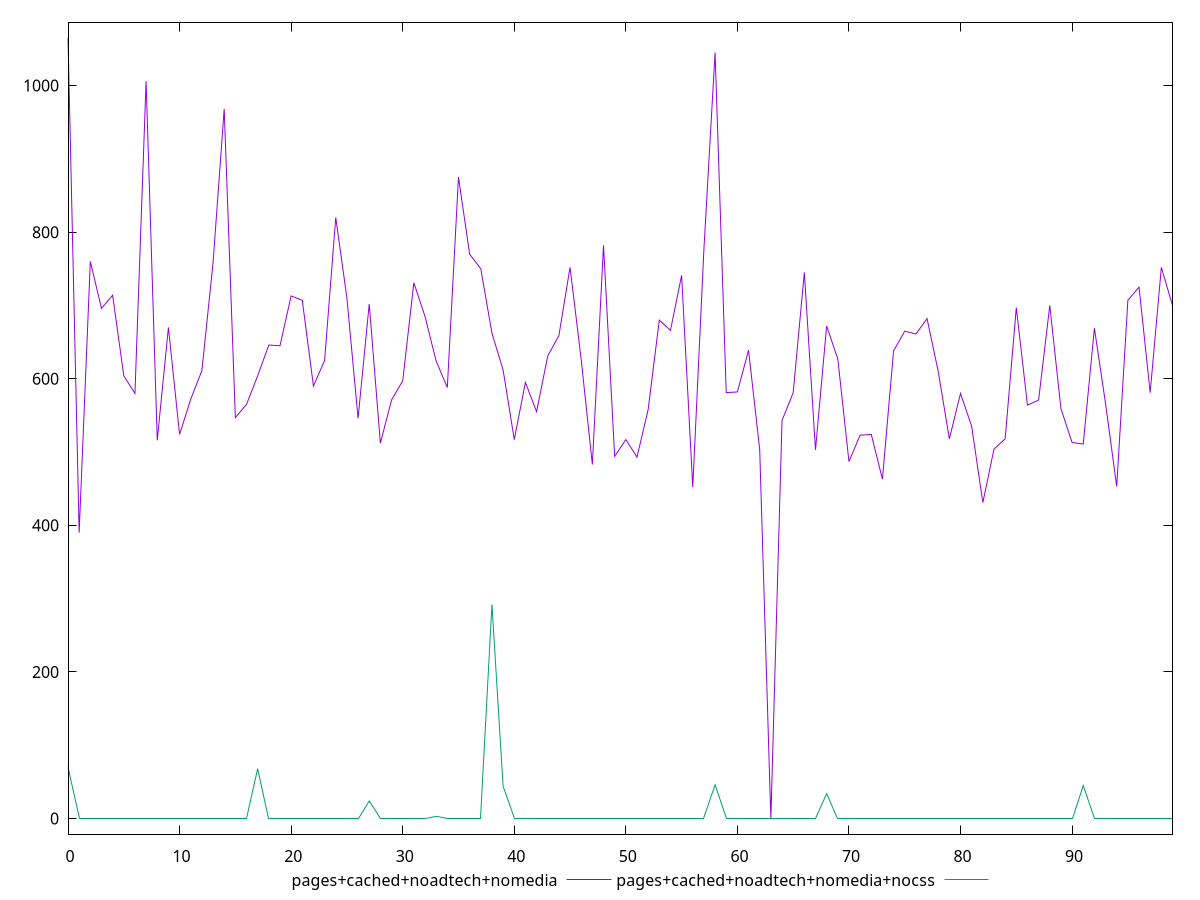 reset

$pagesCachedNoadtechNomedia <<EOF
0 1065
1 390
2 760
3 696
4 714
5 604
6 580
7 1006
8 516
9 670
10 524
11 572
12 611
13 758
14 968
15 547
16 565
17 604
18 646
19 645
20 713
21 707
22 590
23 625
24 820
25 710
26 546
27 702
28 512
29 571
30 597
31 731
32 685
33 624
34 588
35 875
36 770
37 750
38 662
39 612
40 517
41 595
42 555
43 631
44 659
45 752
46 626
47 483
48 782
49 494
50 517
51 493
52 558
53 680
54 666
55 741
56 452
57 777
58 1045
59 581
60 582
61 639
62 503
63 0
64 543
65 581
66 745
67 503
68 672
69 627
70 487
71 523
72 524
73 463
74 638
75 665
76 661
77 682
78 610
79 518
80 580
81 535
82 431
83 504
84 518
85 697
86 564
87 571
88 700
89 559
90 513
91 511
92 669
93 566
94 453
95 707
96 725
97 581
98 752
99 700
EOF

$pagesCachedNoadtechNomediaNocss <<EOF
0 70
1 0
2 0
3 0
4 0
5 0
6 0
7 0
8 0
9 0
10 0
11 0
12 0
13 0
14 0
15 0
16 0
17 68
18 0
19 0
20 0
21 0
22 0
23 0
24 0
25 0
26 0
27 24
28 0
29 0
30 0
31 0
32 0
33 3
34 0
35 0
36 0
37 0
38 292
39 44
40 0
41 0
42 0
43 0
44 0
45 0
46 0
47 0
48 0
49 0
50 0
51 0
52 0
53 0
54 0
55 0
56 0
57 0
58 46
59 0
60 0
61 0
62 0
63 0
64 0
65 0
66 0
67 0
68 34
69 0
70 0
71 0
72 0
73 0
74 0
75 0
76 0
77 0
78 0
79 0
80 0
81 0
82 0
83 0
84 0
85 0
86 0
87 0
88 0
89 0
90 0
91 45
92 0
93 0
94 0
95 0
96 0
97 0
98 0
99 0
EOF

set key outside below
set xrange [0:99]
set yrange [-21.3:1086.3]
set trange [-21.3:1086.3]
set terminal svg size 640, 520 enhanced background rgb 'white'
set output "report_00013_2021-02-09T12-04-24.940Z/render-blocking-resources/comparison/line/3_vs_4.svg"

plot $pagesCachedNoadtechNomedia title "pages+cached+noadtech+nomedia" with line, \
     $pagesCachedNoadtechNomediaNocss title "pages+cached+noadtech+nomedia+nocss" with line

reset
